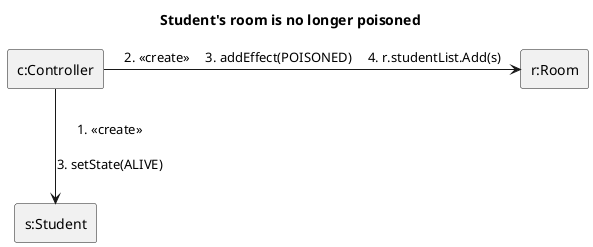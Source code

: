 @startuml student_room_poison_removed
title Student's room is no longer poisoned
skinparam linestyle ortho
rectangle "c:Controller" as c
rectangle "r:Room" as r
rectangle "s:Student" as s
c --> s: 1. <<create>>\n\n3. setState(ALIVE)
c -> r: 2. <<create>>\t3. addEffect(POISONED)\t4. r.studentList.Add(s)
@enduml